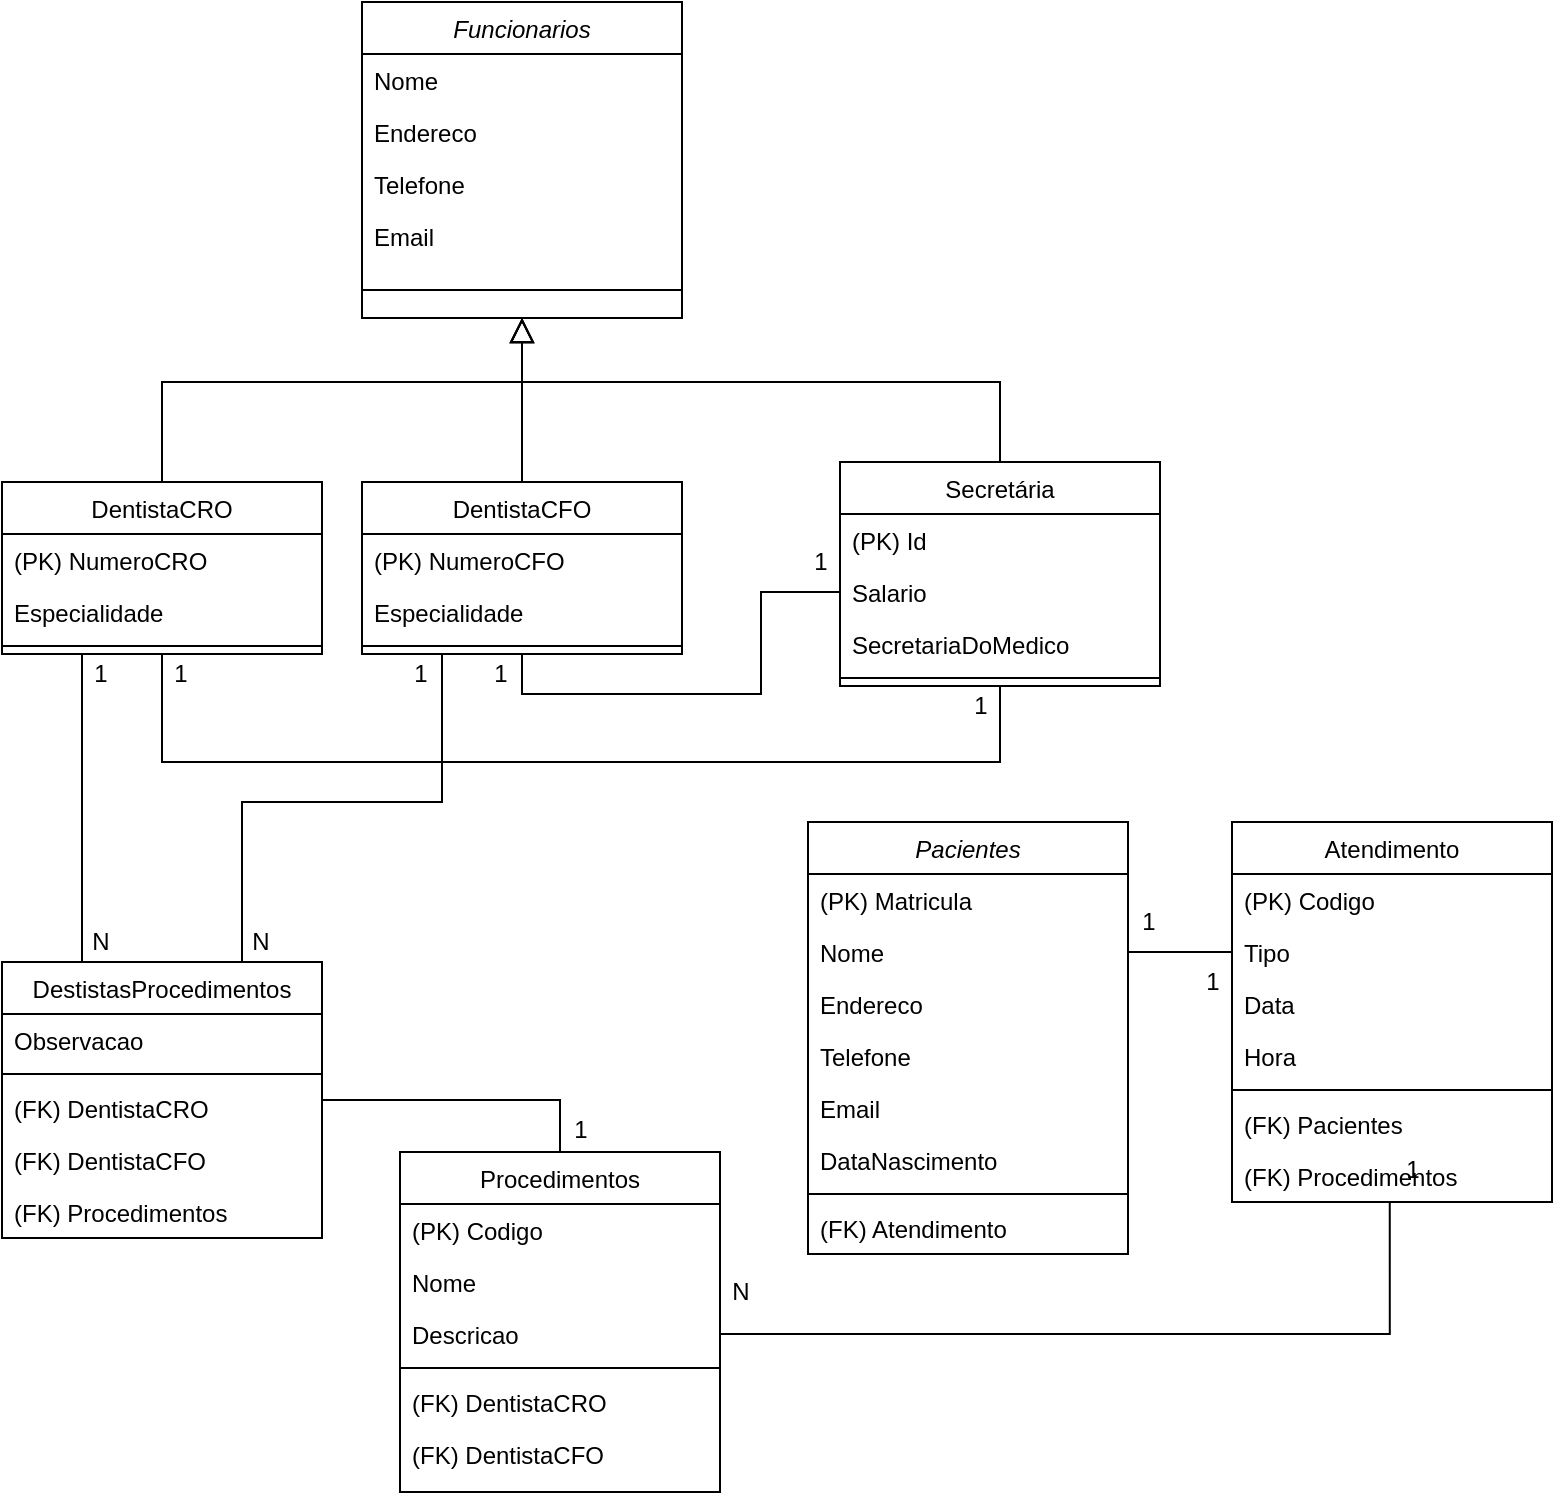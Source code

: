 <mxfile version="16.1.2" type="device"><diagram id="C5RBs43oDa-KdzZeNtuy" name="Page-1"><mxGraphModel dx="1147" dy="944" grid="1" gridSize="10" guides="1" tooltips="1" connect="1" arrows="1" fold="1" page="1" pageScale="1" pageWidth="827" pageHeight="1169" math="0" shadow="0"><root><mxCell id="WIyWlLk6GJQsqaUBKTNV-0"/><mxCell id="WIyWlLk6GJQsqaUBKTNV-1" parent="WIyWlLk6GJQsqaUBKTNV-0"/><mxCell id="zkfFHV4jXpPFQw0GAbJ--0" value="Funcionarios" style="swimlane;fontStyle=2;align=center;verticalAlign=top;childLayout=stackLayout;horizontal=1;startSize=26;horizontalStack=0;resizeParent=1;resizeLast=0;collapsible=1;marginBottom=0;rounded=0;shadow=0;strokeWidth=1;" parent="WIyWlLk6GJQsqaUBKTNV-1" vertex="1"><mxGeometry x="210" y="30" width="160" height="158" as="geometry"><mxRectangle x="230" y="140" width="160" height="26" as="alternateBounds"/></mxGeometry></mxCell><mxCell id="zkfFHV4jXpPFQw0GAbJ--1" value="Nome" style="text;align=left;verticalAlign=top;spacingLeft=4;spacingRight=4;overflow=hidden;rotatable=0;points=[[0,0.5],[1,0.5]];portConstraint=eastwest;" parent="zkfFHV4jXpPFQw0GAbJ--0" vertex="1"><mxGeometry y="26" width="160" height="26" as="geometry"/></mxCell><mxCell id="zkfFHV4jXpPFQw0GAbJ--2" value="Endereco" style="text;align=left;verticalAlign=top;spacingLeft=4;spacingRight=4;overflow=hidden;rotatable=0;points=[[0,0.5],[1,0.5]];portConstraint=eastwest;rounded=0;shadow=0;html=0;" parent="zkfFHV4jXpPFQw0GAbJ--0" vertex="1"><mxGeometry y="52" width="160" height="26" as="geometry"/></mxCell><mxCell id="PuarUQUouTg6kZNODte8-0" value="Telefone" style="text;align=left;verticalAlign=top;spacingLeft=4;spacingRight=4;overflow=hidden;rotatable=0;points=[[0,0.5],[1,0.5]];portConstraint=eastwest;rounded=0;shadow=0;html=0;" vertex="1" parent="zkfFHV4jXpPFQw0GAbJ--0"><mxGeometry y="78" width="160" height="26" as="geometry"/></mxCell><mxCell id="zkfFHV4jXpPFQw0GAbJ--3" value="Email" style="text;align=left;verticalAlign=top;spacingLeft=4;spacingRight=4;overflow=hidden;rotatable=0;points=[[0,0.5],[1,0.5]];portConstraint=eastwest;rounded=0;shadow=0;html=0;" parent="zkfFHV4jXpPFQw0GAbJ--0" vertex="1"><mxGeometry y="104" width="160" height="26" as="geometry"/></mxCell><mxCell id="zkfFHV4jXpPFQw0GAbJ--4" value="" style="line;html=1;strokeWidth=1;align=left;verticalAlign=middle;spacingTop=-1;spacingLeft=3;spacingRight=3;rotatable=0;labelPosition=right;points=[];portConstraint=eastwest;" parent="zkfFHV4jXpPFQw0GAbJ--0" vertex="1"><mxGeometry y="130" width="160" height="28" as="geometry"/></mxCell><mxCell id="PuarUQUouTg6kZNODte8-40" style="edgeStyle=orthogonalEdgeStyle;rounded=0;orthogonalLoop=1;jettySize=auto;html=1;entryX=0.5;entryY=1;entryDx=0;entryDy=0;endArrow=none;endFill=0;exitX=0.5;exitY=1;exitDx=0;exitDy=0;" edge="1" parent="WIyWlLk6GJQsqaUBKTNV-1" source="zkfFHV4jXpPFQw0GAbJ--6" target="PuarUQUouTg6kZNODte8-17"><mxGeometry relative="1" as="geometry"><Array as="points"><mxPoint x="110" y="410"/><mxPoint x="529" y="410"/></Array></mxGeometry></mxCell><mxCell id="PuarUQUouTg6kZNODte8-56" style="edgeStyle=orthogonalEdgeStyle;rounded=0;orthogonalLoop=1;jettySize=auto;html=1;entryX=0.25;entryY=0;entryDx=0;entryDy=0;endArrow=none;endFill=0;exitX=0.25;exitY=1;exitDx=0;exitDy=0;" edge="1" parent="WIyWlLk6GJQsqaUBKTNV-1" source="zkfFHV4jXpPFQw0GAbJ--6" target="PuarUQUouTg6kZNODte8-50"><mxGeometry relative="1" as="geometry"/></mxCell><mxCell id="zkfFHV4jXpPFQw0GAbJ--6" value="DentistaCRO" style="swimlane;fontStyle=0;align=center;verticalAlign=top;childLayout=stackLayout;horizontal=1;startSize=26;horizontalStack=0;resizeParent=1;resizeLast=0;collapsible=1;marginBottom=0;rounded=0;shadow=0;strokeWidth=1;" parent="WIyWlLk6GJQsqaUBKTNV-1" vertex="1"><mxGeometry x="30" y="270" width="160" height="86" as="geometry"><mxRectangle x="130" y="380" width="160" height="26" as="alternateBounds"/></mxGeometry></mxCell><mxCell id="PuarUQUouTg6kZNODte8-2" value="(PK) NumeroCRO" style="text;align=left;verticalAlign=top;spacingLeft=4;spacingRight=4;overflow=hidden;rotatable=0;points=[[0,0.5],[1,0.5]];portConstraint=eastwest;" vertex="1" parent="zkfFHV4jXpPFQw0GAbJ--6"><mxGeometry y="26" width="160" height="26" as="geometry"/></mxCell><mxCell id="PuarUQUouTg6kZNODte8-45" value="Especialidade" style="text;align=left;verticalAlign=top;spacingLeft=4;spacingRight=4;overflow=hidden;rotatable=0;points=[[0,0.5],[1,0.5]];portConstraint=eastwest;rounded=0;shadow=0;html=0;" vertex="1" parent="zkfFHV4jXpPFQw0GAbJ--6"><mxGeometry y="52" width="160" height="26" as="geometry"/></mxCell><mxCell id="zkfFHV4jXpPFQw0GAbJ--9" value="" style="line;html=1;strokeWidth=1;align=left;verticalAlign=middle;spacingTop=-1;spacingLeft=3;spacingRight=3;rotatable=0;labelPosition=right;points=[];portConstraint=eastwest;" parent="zkfFHV4jXpPFQw0GAbJ--6" vertex="1"><mxGeometry y="78" width="160" height="8" as="geometry"/></mxCell><mxCell id="zkfFHV4jXpPFQw0GAbJ--12" value="" style="endArrow=block;endSize=10;endFill=0;shadow=0;strokeWidth=1;rounded=0;edgeStyle=elbowEdgeStyle;elbow=vertical;entryX=0.5;entryY=1;entryDx=0;entryDy=0;exitX=0.5;exitY=0;exitDx=0;exitDy=0;" parent="WIyWlLk6GJQsqaUBKTNV-1" source="zkfFHV4jXpPFQw0GAbJ--6" target="zkfFHV4jXpPFQw0GAbJ--0" edge="1"><mxGeometry width="160" relative="1" as="geometry"><mxPoint x="110" y="113" as="sourcePoint"/><mxPoint x="290" y="160" as="targetPoint"/><Array as="points"><mxPoint x="130" y="220"/></Array></mxGeometry></mxCell><mxCell id="PuarUQUouTg6kZNODte8-41" style="edgeStyle=orthogonalEdgeStyle;rounded=0;orthogonalLoop=1;jettySize=auto;html=1;entryX=0;entryY=0.5;entryDx=0;entryDy=0;endArrow=none;endFill=0;exitX=0.5;exitY=1;exitDx=0;exitDy=0;" edge="1" parent="WIyWlLk6GJQsqaUBKTNV-1" source="zkfFHV4jXpPFQw0GAbJ--13" target="PuarUQUouTg6kZNODte8-21"><mxGeometry relative="1" as="geometry"><mxPoint x="300" y="356" as="sourcePoint"/></mxGeometry></mxCell><mxCell id="PuarUQUouTg6kZNODte8-57" style="edgeStyle=orthogonalEdgeStyle;rounded=0;orthogonalLoop=1;jettySize=auto;html=1;entryX=0.75;entryY=0;entryDx=0;entryDy=0;endArrow=none;endFill=0;exitX=0.25;exitY=1;exitDx=0;exitDy=0;" edge="1" parent="WIyWlLk6GJQsqaUBKTNV-1" source="zkfFHV4jXpPFQw0GAbJ--13" target="PuarUQUouTg6kZNODte8-50"><mxGeometry relative="1" as="geometry"><Array as="points"><mxPoint x="250" y="430"/><mxPoint x="150" y="430"/></Array></mxGeometry></mxCell><mxCell id="zkfFHV4jXpPFQw0GAbJ--13" value="DentistaCFO" style="swimlane;fontStyle=0;align=center;verticalAlign=top;childLayout=stackLayout;horizontal=1;startSize=26;horizontalStack=0;resizeParent=1;resizeLast=0;collapsible=1;marginBottom=0;rounded=0;shadow=0;strokeWidth=1;" parent="WIyWlLk6GJQsqaUBKTNV-1" vertex="1"><mxGeometry x="210" y="270" width="160" height="86" as="geometry"><mxRectangle x="340" y="380" width="170" height="26" as="alternateBounds"/></mxGeometry></mxCell><mxCell id="zkfFHV4jXpPFQw0GAbJ--7" value="(PK) NumeroCFO" style="text;align=left;verticalAlign=top;spacingLeft=4;spacingRight=4;overflow=hidden;rotatable=0;points=[[0,0.5],[1,0.5]];portConstraint=eastwest;" parent="zkfFHV4jXpPFQw0GAbJ--13" vertex="1"><mxGeometry y="26" width="160" height="26" as="geometry"/></mxCell><mxCell id="PuarUQUouTg6kZNODte8-46" value="Especialidade" style="text;align=left;verticalAlign=top;spacingLeft=4;spacingRight=4;overflow=hidden;rotatable=0;points=[[0,0.5],[1,0.5]];portConstraint=eastwest;rounded=0;shadow=0;html=0;" vertex="1" parent="zkfFHV4jXpPFQw0GAbJ--13"><mxGeometry y="52" width="160" height="26" as="geometry"/></mxCell><mxCell id="zkfFHV4jXpPFQw0GAbJ--15" value="" style="line;html=1;strokeWidth=1;align=left;verticalAlign=middle;spacingTop=-1;spacingLeft=3;spacingRight=3;rotatable=0;labelPosition=right;points=[];portConstraint=eastwest;" parent="zkfFHV4jXpPFQw0GAbJ--13" vertex="1"><mxGeometry y="78" width="160" height="8" as="geometry"/></mxCell><mxCell id="zkfFHV4jXpPFQw0GAbJ--16" value="" style="endArrow=block;endSize=10;endFill=0;shadow=0;strokeWidth=1;rounded=0;edgeStyle=elbowEdgeStyle;elbow=vertical;exitX=0.5;exitY=0;exitDx=0;exitDy=0;entryX=0.5;entryY=1;entryDx=0;entryDy=0;" parent="WIyWlLk6GJQsqaUBKTNV-1" source="zkfFHV4jXpPFQw0GAbJ--13" target="zkfFHV4jXpPFQw0GAbJ--0" edge="1"><mxGeometry width="160" relative="1" as="geometry"><mxPoint x="120" y="283" as="sourcePoint"/><mxPoint x="220" y="181" as="targetPoint"/><Array as="points"><mxPoint x="240" y="220"/></Array></mxGeometry></mxCell><mxCell id="PuarUQUouTg6kZNODte8-5" value="Pacientes" style="swimlane;fontStyle=2;align=center;verticalAlign=top;childLayout=stackLayout;horizontal=1;startSize=26;horizontalStack=0;resizeParent=1;resizeLast=0;collapsible=1;marginBottom=0;rounded=0;shadow=0;strokeWidth=1;" vertex="1" parent="WIyWlLk6GJQsqaUBKTNV-1"><mxGeometry x="433" y="440" width="160" height="216" as="geometry"><mxRectangle x="230" y="140" width="160" height="26" as="alternateBounds"/></mxGeometry></mxCell><mxCell id="PuarUQUouTg6kZNODte8-9" value="(PK) Matricula" style="text;align=left;verticalAlign=top;spacingLeft=4;spacingRight=4;overflow=hidden;rotatable=0;points=[[0,0.5],[1,0.5]];portConstraint=eastwest;rounded=0;shadow=0;html=0;" vertex="1" parent="PuarUQUouTg6kZNODte8-5"><mxGeometry y="26" width="160" height="26" as="geometry"/></mxCell><mxCell id="PuarUQUouTg6kZNODte8-6" value="Nome" style="text;align=left;verticalAlign=top;spacingLeft=4;spacingRight=4;overflow=hidden;rotatable=0;points=[[0,0.5],[1,0.5]];portConstraint=eastwest;" vertex="1" parent="PuarUQUouTg6kZNODte8-5"><mxGeometry y="52" width="160" height="26" as="geometry"/></mxCell><mxCell id="PuarUQUouTg6kZNODte8-7" value="Endereco" style="text;align=left;verticalAlign=top;spacingLeft=4;spacingRight=4;overflow=hidden;rotatable=0;points=[[0,0.5],[1,0.5]];portConstraint=eastwest;rounded=0;shadow=0;html=0;" vertex="1" parent="PuarUQUouTg6kZNODte8-5"><mxGeometry y="78" width="160" height="26" as="geometry"/></mxCell><mxCell id="PuarUQUouTg6kZNODte8-8" value="Telefone" style="text;align=left;verticalAlign=top;spacingLeft=4;spacingRight=4;overflow=hidden;rotatable=0;points=[[0,0.5],[1,0.5]];portConstraint=eastwest;rounded=0;shadow=0;html=0;" vertex="1" parent="PuarUQUouTg6kZNODte8-5"><mxGeometry y="104" width="160" height="26" as="geometry"/></mxCell><mxCell id="PuarUQUouTg6kZNODte8-23" value="Email" style="text;align=left;verticalAlign=top;spacingLeft=4;spacingRight=4;overflow=hidden;rotatable=0;points=[[0,0.5],[1,0.5]];portConstraint=eastwest;rounded=0;shadow=0;html=0;" vertex="1" parent="PuarUQUouTg6kZNODte8-5"><mxGeometry y="130" width="160" height="26" as="geometry"/></mxCell><mxCell id="PuarUQUouTg6kZNODte8-22" value="DataNascimento" style="text;align=left;verticalAlign=top;spacingLeft=4;spacingRight=4;overflow=hidden;rotatable=0;points=[[0,0.5],[1,0.5]];portConstraint=eastwest;rounded=0;shadow=0;html=0;" vertex="1" parent="PuarUQUouTg6kZNODte8-5"><mxGeometry y="156" width="160" height="26" as="geometry"/></mxCell><mxCell id="PuarUQUouTg6kZNODte8-10" value="" style="line;html=1;strokeWidth=1;align=left;verticalAlign=middle;spacingTop=-1;spacingLeft=3;spacingRight=3;rotatable=0;labelPosition=right;points=[];portConstraint=eastwest;" vertex="1" parent="PuarUQUouTg6kZNODte8-5"><mxGeometry y="182" width="160" height="8" as="geometry"/></mxCell><mxCell id="PuarUQUouTg6kZNODte8-69" value="(FK) Atendimento" style="text;align=left;verticalAlign=top;spacingLeft=4;spacingRight=4;overflow=hidden;rotatable=0;points=[[0,0.5],[1,0.5]];portConstraint=eastwest;" vertex="1" parent="PuarUQUouTg6kZNODte8-5"><mxGeometry y="190" width="160" height="26" as="geometry"/></mxCell><mxCell id="PuarUQUouTg6kZNODte8-17" value="Secretária" style="swimlane;fontStyle=0;align=center;verticalAlign=top;childLayout=stackLayout;horizontal=1;startSize=26;horizontalStack=0;resizeParent=1;resizeLast=0;collapsible=1;marginBottom=0;rounded=0;shadow=0;strokeWidth=1;" vertex="1" parent="WIyWlLk6GJQsqaUBKTNV-1"><mxGeometry x="449" y="260" width="160" height="112" as="geometry"><mxRectangle x="340" y="380" width="170" height="26" as="alternateBounds"/></mxGeometry></mxCell><mxCell id="PuarUQUouTg6kZNODte8-18" value="(PK) Id" style="text;align=left;verticalAlign=top;spacingLeft=4;spacingRight=4;overflow=hidden;rotatable=0;points=[[0,0.5],[1,0.5]];portConstraint=eastwest;" vertex="1" parent="PuarUQUouTg6kZNODte8-17"><mxGeometry y="26" width="160" height="26" as="geometry"/></mxCell><mxCell id="PuarUQUouTg6kZNODte8-21" value="Salario" style="text;align=left;verticalAlign=top;spacingLeft=4;spacingRight=4;overflow=hidden;rotatable=0;points=[[0,0.5],[1,0.5]];portConstraint=eastwest;rounded=0;shadow=0;html=0;" vertex="1" parent="PuarUQUouTg6kZNODte8-17"><mxGeometry y="52" width="160" height="26" as="geometry"/></mxCell><mxCell id="PuarUQUouTg6kZNODte8-19" value="SecretariaDoMedico" style="text;align=left;verticalAlign=top;spacingLeft=4;spacingRight=4;overflow=hidden;rotatable=0;points=[[0,0.5],[1,0.5]];portConstraint=eastwest;rounded=0;shadow=0;html=0;" vertex="1" parent="PuarUQUouTg6kZNODte8-17"><mxGeometry y="78" width="160" height="26" as="geometry"/></mxCell><mxCell id="PuarUQUouTg6kZNODte8-20" value="" style="line;html=1;strokeWidth=1;align=left;verticalAlign=middle;spacingTop=-1;spacingLeft=3;spacingRight=3;rotatable=0;labelPosition=right;points=[];portConstraint=eastwest;" vertex="1" parent="PuarUQUouTg6kZNODte8-17"><mxGeometry y="104" width="160" height="8" as="geometry"/></mxCell><mxCell id="PuarUQUouTg6kZNODte8-24" value="Procedimentos" style="swimlane;fontStyle=0;align=center;verticalAlign=top;childLayout=stackLayout;horizontal=1;startSize=26;horizontalStack=0;resizeParent=1;resizeLast=0;collapsible=1;marginBottom=0;rounded=0;shadow=0;strokeWidth=1;" vertex="1" parent="WIyWlLk6GJQsqaUBKTNV-1"><mxGeometry x="229" y="605" width="160" height="170" as="geometry"><mxRectangle x="340" y="380" width="170" height="26" as="alternateBounds"/></mxGeometry></mxCell><mxCell id="PuarUQUouTg6kZNODte8-25" value="(PK) Codigo" style="text;align=left;verticalAlign=top;spacingLeft=4;spacingRight=4;overflow=hidden;rotatable=0;points=[[0,0.5],[1,0.5]];portConstraint=eastwest;" vertex="1" parent="PuarUQUouTg6kZNODte8-24"><mxGeometry y="26" width="160" height="26" as="geometry"/></mxCell><mxCell id="PuarUQUouTg6kZNODte8-29" value="Nome" style="text;align=left;verticalAlign=top;spacingLeft=4;spacingRight=4;overflow=hidden;rotatable=0;points=[[0,0.5],[1,0.5]];portConstraint=eastwest;" vertex="1" parent="PuarUQUouTg6kZNODte8-24"><mxGeometry y="52" width="160" height="26" as="geometry"/></mxCell><mxCell id="PuarUQUouTg6kZNODte8-73" value="Descricao" style="text;align=left;verticalAlign=top;spacingLeft=4;spacingRight=4;overflow=hidden;rotatable=0;points=[[0,0.5],[1,0.5]];portConstraint=eastwest;" vertex="1" parent="PuarUQUouTg6kZNODte8-24"><mxGeometry y="78" width="160" height="26" as="geometry"/></mxCell><mxCell id="PuarUQUouTg6kZNODte8-28" value="" style="line;html=1;strokeWidth=1;align=left;verticalAlign=middle;spacingTop=-1;spacingLeft=3;spacingRight=3;rotatable=0;labelPosition=right;points=[];portConstraint=eastwest;" vertex="1" parent="PuarUQUouTg6kZNODte8-24"><mxGeometry y="104" width="160" height="8" as="geometry"/></mxCell><mxCell id="PuarUQUouTg6kZNODte8-74" value="(FK) DentistaCRO" style="text;align=left;verticalAlign=top;spacingLeft=4;spacingRight=4;overflow=hidden;rotatable=0;points=[[0,0.5],[1,0.5]];portConstraint=eastwest;" vertex="1" parent="PuarUQUouTg6kZNODte8-24"><mxGeometry y="112" width="160" height="26" as="geometry"/></mxCell><mxCell id="PuarUQUouTg6kZNODte8-75" value="(FK) DentistaCFO" style="text;align=left;verticalAlign=top;spacingLeft=4;spacingRight=4;overflow=hidden;rotatable=0;points=[[0,0.5],[1,0.5]];portConstraint=eastwest;" vertex="1" parent="PuarUQUouTg6kZNODte8-24"><mxGeometry y="138" width="160" height="26" as="geometry"/></mxCell><mxCell id="PuarUQUouTg6kZNODte8-33" value="Atendimento" style="swimlane;fontStyle=0;align=center;verticalAlign=top;childLayout=stackLayout;horizontal=1;startSize=26;horizontalStack=0;resizeParent=1;resizeLast=0;collapsible=1;marginBottom=0;rounded=0;shadow=0;strokeWidth=1;" vertex="1" parent="WIyWlLk6GJQsqaUBKTNV-1"><mxGeometry x="645" y="440" width="160" height="190" as="geometry"><mxRectangle x="340" y="380" width="170" height="26" as="alternateBounds"/></mxGeometry></mxCell><mxCell id="PuarUQUouTg6kZNODte8-34" value="(PK) Codigo" style="text;align=left;verticalAlign=top;spacingLeft=4;spacingRight=4;overflow=hidden;rotatable=0;points=[[0,0.5],[1,0.5]];portConstraint=eastwest;" vertex="1" parent="PuarUQUouTg6kZNODte8-33"><mxGeometry y="26" width="160" height="26" as="geometry"/></mxCell><mxCell id="PuarUQUouTg6kZNODte8-38" value="Tipo" style="text;align=left;verticalAlign=top;spacingLeft=4;spacingRight=4;overflow=hidden;rotatable=0;points=[[0,0.5],[1,0.5]];portConstraint=eastwest;" vertex="1" parent="PuarUQUouTg6kZNODte8-33"><mxGeometry y="52" width="160" height="26" as="geometry"/></mxCell><mxCell id="PuarUQUouTg6kZNODte8-35" value="Data" style="text;align=left;verticalAlign=top;spacingLeft=4;spacingRight=4;overflow=hidden;rotatable=0;points=[[0,0.5],[1,0.5]];portConstraint=eastwest;" vertex="1" parent="PuarUQUouTg6kZNODte8-33"><mxGeometry y="78" width="160" height="26" as="geometry"/></mxCell><mxCell id="PuarUQUouTg6kZNODte8-36" value="Hora" style="text;align=left;verticalAlign=top;spacingLeft=4;spacingRight=4;overflow=hidden;rotatable=0;points=[[0,0.5],[1,0.5]];portConstraint=eastwest;" vertex="1" parent="PuarUQUouTg6kZNODte8-33"><mxGeometry y="104" width="160" height="26" as="geometry"/></mxCell><mxCell id="PuarUQUouTg6kZNODte8-37" value="" style="line;html=1;strokeWidth=1;align=left;verticalAlign=middle;spacingTop=-1;spacingLeft=3;spacingRight=3;rotatable=0;labelPosition=right;points=[];portConstraint=eastwest;" vertex="1" parent="PuarUQUouTg6kZNODte8-33"><mxGeometry y="130" width="160" height="8" as="geometry"/></mxCell><mxCell id="PuarUQUouTg6kZNODte8-105" value="(FK) Pacientes" style="text;align=left;verticalAlign=top;spacingLeft=4;spacingRight=4;overflow=hidden;rotatable=0;points=[[0,0.5],[1,0.5]];portConstraint=eastwest;" vertex="1" parent="PuarUQUouTg6kZNODte8-33"><mxGeometry y="138" width="160" height="26" as="geometry"/></mxCell><mxCell id="PuarUQUouTg6kZNODte8-70" value="(FK) Procedimentos" style="text;align=left;verticalAlign=top;spacingLeft=4;spacingRight=4;overflow=hidden;rotatable=0;points=[[0,0.5],[1,0.5]];portConstraint=eastwest;" vertex="1" parent="PuarUQUouTg6kZNODte8-33"><mxGeometry y="164" width="160" height="26" as="geometry"/></mxCell><mxCell id="PuarUQUouTg6kZNODte8-47" value="" style="endArrow=block;endSize=10;endFill=0;shadow=0;strokeWidth=1;rounded=0;edgeStyle=elbowEdgeStyle;elbow=vertical;exitX=0.5;exitY=0;exitDx=0;exitDy=0;entryX=0.5;entryY=1;entryDx=0;entryDy=0;" edge="1" parent="WIyWlLk6GJQsqaUBKTNV-1" source="PuarUQUouTg6kZNODte8-17" target="zkfFHV4jXpPFQw0GAbJ--0"><mxGeometry width="160" relative="1" as="geometry"><mxPoint x="300" y="280.0" as="sourcePoint"/><mxPoint x="200" y="170" as="targetPoint"/><Array as="points"><mxPoint x="340" y="220"/></Array></mxGeometry></mxCell><mxCell id="PuarUQUouTg6kZNODte8-58" style="edgeStyle=orthogonalEdgeStyle;rounded=0;orthogonalLoop=1;jettySize=auto;html=1;entryX=0.5;entryY=0;entryDx=0;entryDy=0;endArrow=none;endFill=0;" edge="1" parent="WIyWlLk6GJQsqaUBKTNV-1" source="PuarUQUouTg6kZNODte8-50" target="PuarUQUouTg6kZNODte8-24"><mxGeometry relative="1" as="geometry"/></mxCell><mxCell id="PuarUQUouTg6kZNODte8-50" value="DestistasProcedimentos" style="swimlane;fontStyle=0;align=center;verticalAlign=top;childLayout=stackLayout;horizontal=1;startSize=26;horizontalStack=0;resizeParent=1;resizeLast=0;collapsible=1;marginBottom=0;rounded=0;shadow=0;strokeWidth=1;" vertex="1" parent="WIyWlLk6GJQsqaUBKTNV-1"><mxGeometry x="30" y="510" width="160" height="138" as="geometry"><mxRectangle x="340" y="380" width="170" height="26" as="alternateBounds"/></mxGeometry></mxCell><mxCell id="PuarUQUouTg6kZNODte8-106" value="Observacao" style="text;align=left;verticalAlign=top;spacingLeft=4;spacingRight=4;overflow=hidden;rotatable=0;points=[[0,0.5],[1,0.5]];portConstraint=eastwest;" vertex="1" parent="PuarUQUouTg6kZNODte8-50"><mxGeometry y="26" width="160" height="26" as="geometry"/></mxCell><mxCell id="PuarUQUouTg6kZNODte8-54" value="" style="line;html=1;strokeWidth=1;align=left;verticalAlign=middle;spacingTop=-1;spacingLeft=3;spacingRight=3;rotatable=0;labelPosition=right;points=[];portConstraint=eastwest;" vertex="1" parent="PuarUQUouTg6kZNODte8-50"><mxGeometry y="52" width="160" height="8" as="geometry"/></mxCell><mxCell id="PuarUQUouTg6kZNODte8-51" value="(FK) DentistaCRO" style="text;align=left;verticalAlign=top;spacingLeft=4;spacingRight=4;overflow=hidden;rotatable=0;points=[[0,0.5],[1,0.5]];portConstraint=eastwest;" vertex="1" parent="PuarUQUouTg6kZNODte8-50"><mxGeometry y="60" width="160" height="26" as="geometry"/></mxCell><mxCell id="PuarUQUouTg6kZNODte8-55" value="(FK) DentistaCFO" style="text;align=left;verticalAlign=top;spacingLeft=4;spacingRight=4;overflow=hidden;rotatable=0;points=[[0,0.5],[1,0.5]];portConstraint=eastwest;" vertex="1" parent="PuarUQUouTg6kZNODte8-50"><mxGeometry y="86" width="160" height="26" as="geometry"/></mxCell><mxCell id="PuarUQUouTg6kZNODte8-53" value="(FK) Procedimentos" style="text;align=left;verticalAlign=top;spacingLeft=4;spacingRight=4;overflow=hidden;rotatable=0;points=[[0,0.5],[1,0.5]];portConstraint=eastwest;" vertex="1" parent="PuarUQUouTg6kZNODte8-50"><mxGeometry y="112" width="160" height="26" as="geometry"/></mxCell><mxCell id="PuarUQUouTg6kZNODte8-72" style="edgeStyle=orthogonalEdgeStyle;rounded=0;orthogonalLoop=1;jettySize=auto;html=1;entryX=0;entryY=0.5;entryDx=0;entryDy=0;endArrow=none;endFill=0;" edge="1" parent="WIyWlLk6GJQsqaUBKTNV-1" source="PuarUQUouTg6kZNODte8-6" target="PuarUQUouTg6kZNODte8-38"><mxGeometry relative="1" as="geometry"/></mxCell><mxCell id="PuarUQUouTg6kZNODte8-77" style="edgeStyle=orthogonalEdgeStyle;rounded=0;orthogonalLoop=1;jettySize=auto;html=1;entryX=0.493;entryY=1.009;entryDx=0;entryDy=0;entryPerimeter=0;endArrow=none;endFill=0;" edge="1" parent="WIyWlLk6GJQsqaUBKTNV-1" source="PuarUQUouTg6kZNODte8-73" target="PuarUQUouTg6kZNODte8-70"><mxGeometry relative="1" as="geometry"/></mxCell><mxCell id="PuarUQUouTg6kZNODte8-78" value="1" style="text;html=1;align=center;verticalAlign=middle;resizable=0;points=[];autosize=1;strokeColor=none;fillColor=none;" vertex="1" parent="WIyWlLk6GJQsqaUBKTNV-1"><mxGeometry x="69" y="356" width="20" height="20" as="geometry"/></mxCell><mxCell id="PuarUQUouTg6kZNODte8-79" value="N" style="text;html=1;align=center;verticalAlign=middle;resizable=0;points=[];autosize=1;strokeColor=none;fillColor=none;" vertex="1" parent="WIyWlLk6GJQsqaUBKTNV-1"><mxGeometry x="69" y="490" width="20" height="20" as="geometry"/></mxCell><mxCell id="PuarUQUouTg6kZNODte8-81" value="N" style="text;html=1;align=center;verticalAlign=middle;resizable=0;points=[];autosize=1;strokeColor=none;fillColor=none;" vertex="1" parent="WIyWlLk6GJQsqaUBKTNV-1"><mxGeometry x="149" y="490" width="20" height="20" as="geometry"/></mxCell><mxCell id="PuarUQUouTg6kZNODte8-87" value="1" style="text;html=1;align=center;verticalAlign=middle;resizable=0;points=[];autosize=1;strokeColor=none;fillColor=none;" vertex="1" parent="WIyWlLk6GJQsqaUBKTNV-1"><mxGeometry x="269" y="356" width="20" height="20" as="geometry"/></mxCell><mxCell id="PuarUQUouTg6kZNODte8-89" value="1" style="text;html=1;align=center;verticalAlign=middle;resizable=0;points=[];autosize=1;strokeColor=none;fillColor=none;" vertex="1" parent="WIyWlLk6GJQsqaUBKTNV-1"><mxGeometry x="509" y="372" width="20" height="20" as="geometry"/></mxCell><mxCell id="PuarUQUouTg6kZNODte8-90" value="1" style="text;html=1;align=center;verticalAlign=middle;resizable=0;points=[];autosize=1;strokeColor=none;fillColor=none;" vertex="1" parent="WIyWlLk6GJQsqaUBKTNV-1"><mxGeometry x="109" y="356" width="20" height="20" as="geometry"/></mxCell><mxCell id="PuarUQUouTg6kZNODte8-91" value="1" style="text;html=1;align=center;verticalAlign=middle;resizable=0;points=[];autosize=1;strokeColor=none;fillColor=none;" vertex="1" parent="WIyWlLk6GJQsqaUBKTNV-1"><mxGeometry x="429" y="300" width="20" height="20" as="geometry"/></mxCell><mxCell id="PuarUQUouTg6kZNODte8-93" value="1" style="text;html=1;align=center;verticalAlign=middle;resizable=0;points=[];autosize=1;strokeColor=none;fillColor=none;" vertex="1" parent="WIyWlLk6GJQsqaUBKTNV-1"><mxGeometry x="229" y="356" width="20" height="20" as="geometry"/></mxCell><mxCell id="PuarUQUouTg6kZNODte8-95" value="1" style="text;html=1;align=center;verticalAlign=middle;resizable=0;points=[];autosize=1;strokeColor=none;fillColor=none;" vertex="1" parent="WIyWlLk6GJQsqaUBKTNV-1"><mxGeometry x="309" y="584" width="20" height="20" as="geometry"/></mxCell><mxCell id="PuarUQUouTg6kZNODte8-98" value="1" style="text;html=1;align=center;verticalAlign=middle;resizable=0;points=[];autosize=1;strokeColor=none;fillColor=none;" vertex="1" parent="WIyWlLk6GJQsqaUBKTNV-1"><mxGeometry x="725" y="604" width="20" height="20" as="geometry"/></mxCell><mxCell id="PuarUQUouTg6kZNODte8-99" value="N" style="text;html=1;align=center;verticalAlign=middle;resizable=0;points=[];autosize=1;strokeColor=none;fillColor=none;" vertex="1" parent="WIyWlLk6GJQsqaUBKTNV-1"><mxGeometry x="389" y="665" width="20" height="20" as="geometry"/></mxCell><mxCell id="PuarUQUouTg6kZNODte8-103" value="1" style="text;html=1;align=center;verticalAlign=middle;resizable=0;points=[];autosize=1;strokeColor=none;fillColor=none;" vertex="1" parent="WIyWlLk6GJQsqaUBKTNV-1"><mxGeometry x="593" y="480" width="20" height="20" as="geometry"/></mxCell><mxCell id="PuarUQUouTg6kZNODte8-104" value="1" style="text;html=1;align=center;verticalAlign=middle;resizable=0;points=[];autosize=1;strokeColor=none;fillColor=none;" vertex="1" parent="WIyWlLk6GJQsqaUBKTNV-1"><mxGeometry x="625" y="510" width="20" height="20" as="geometry"/></mxCell></root></mxGraphModel></diagram></mxfile>